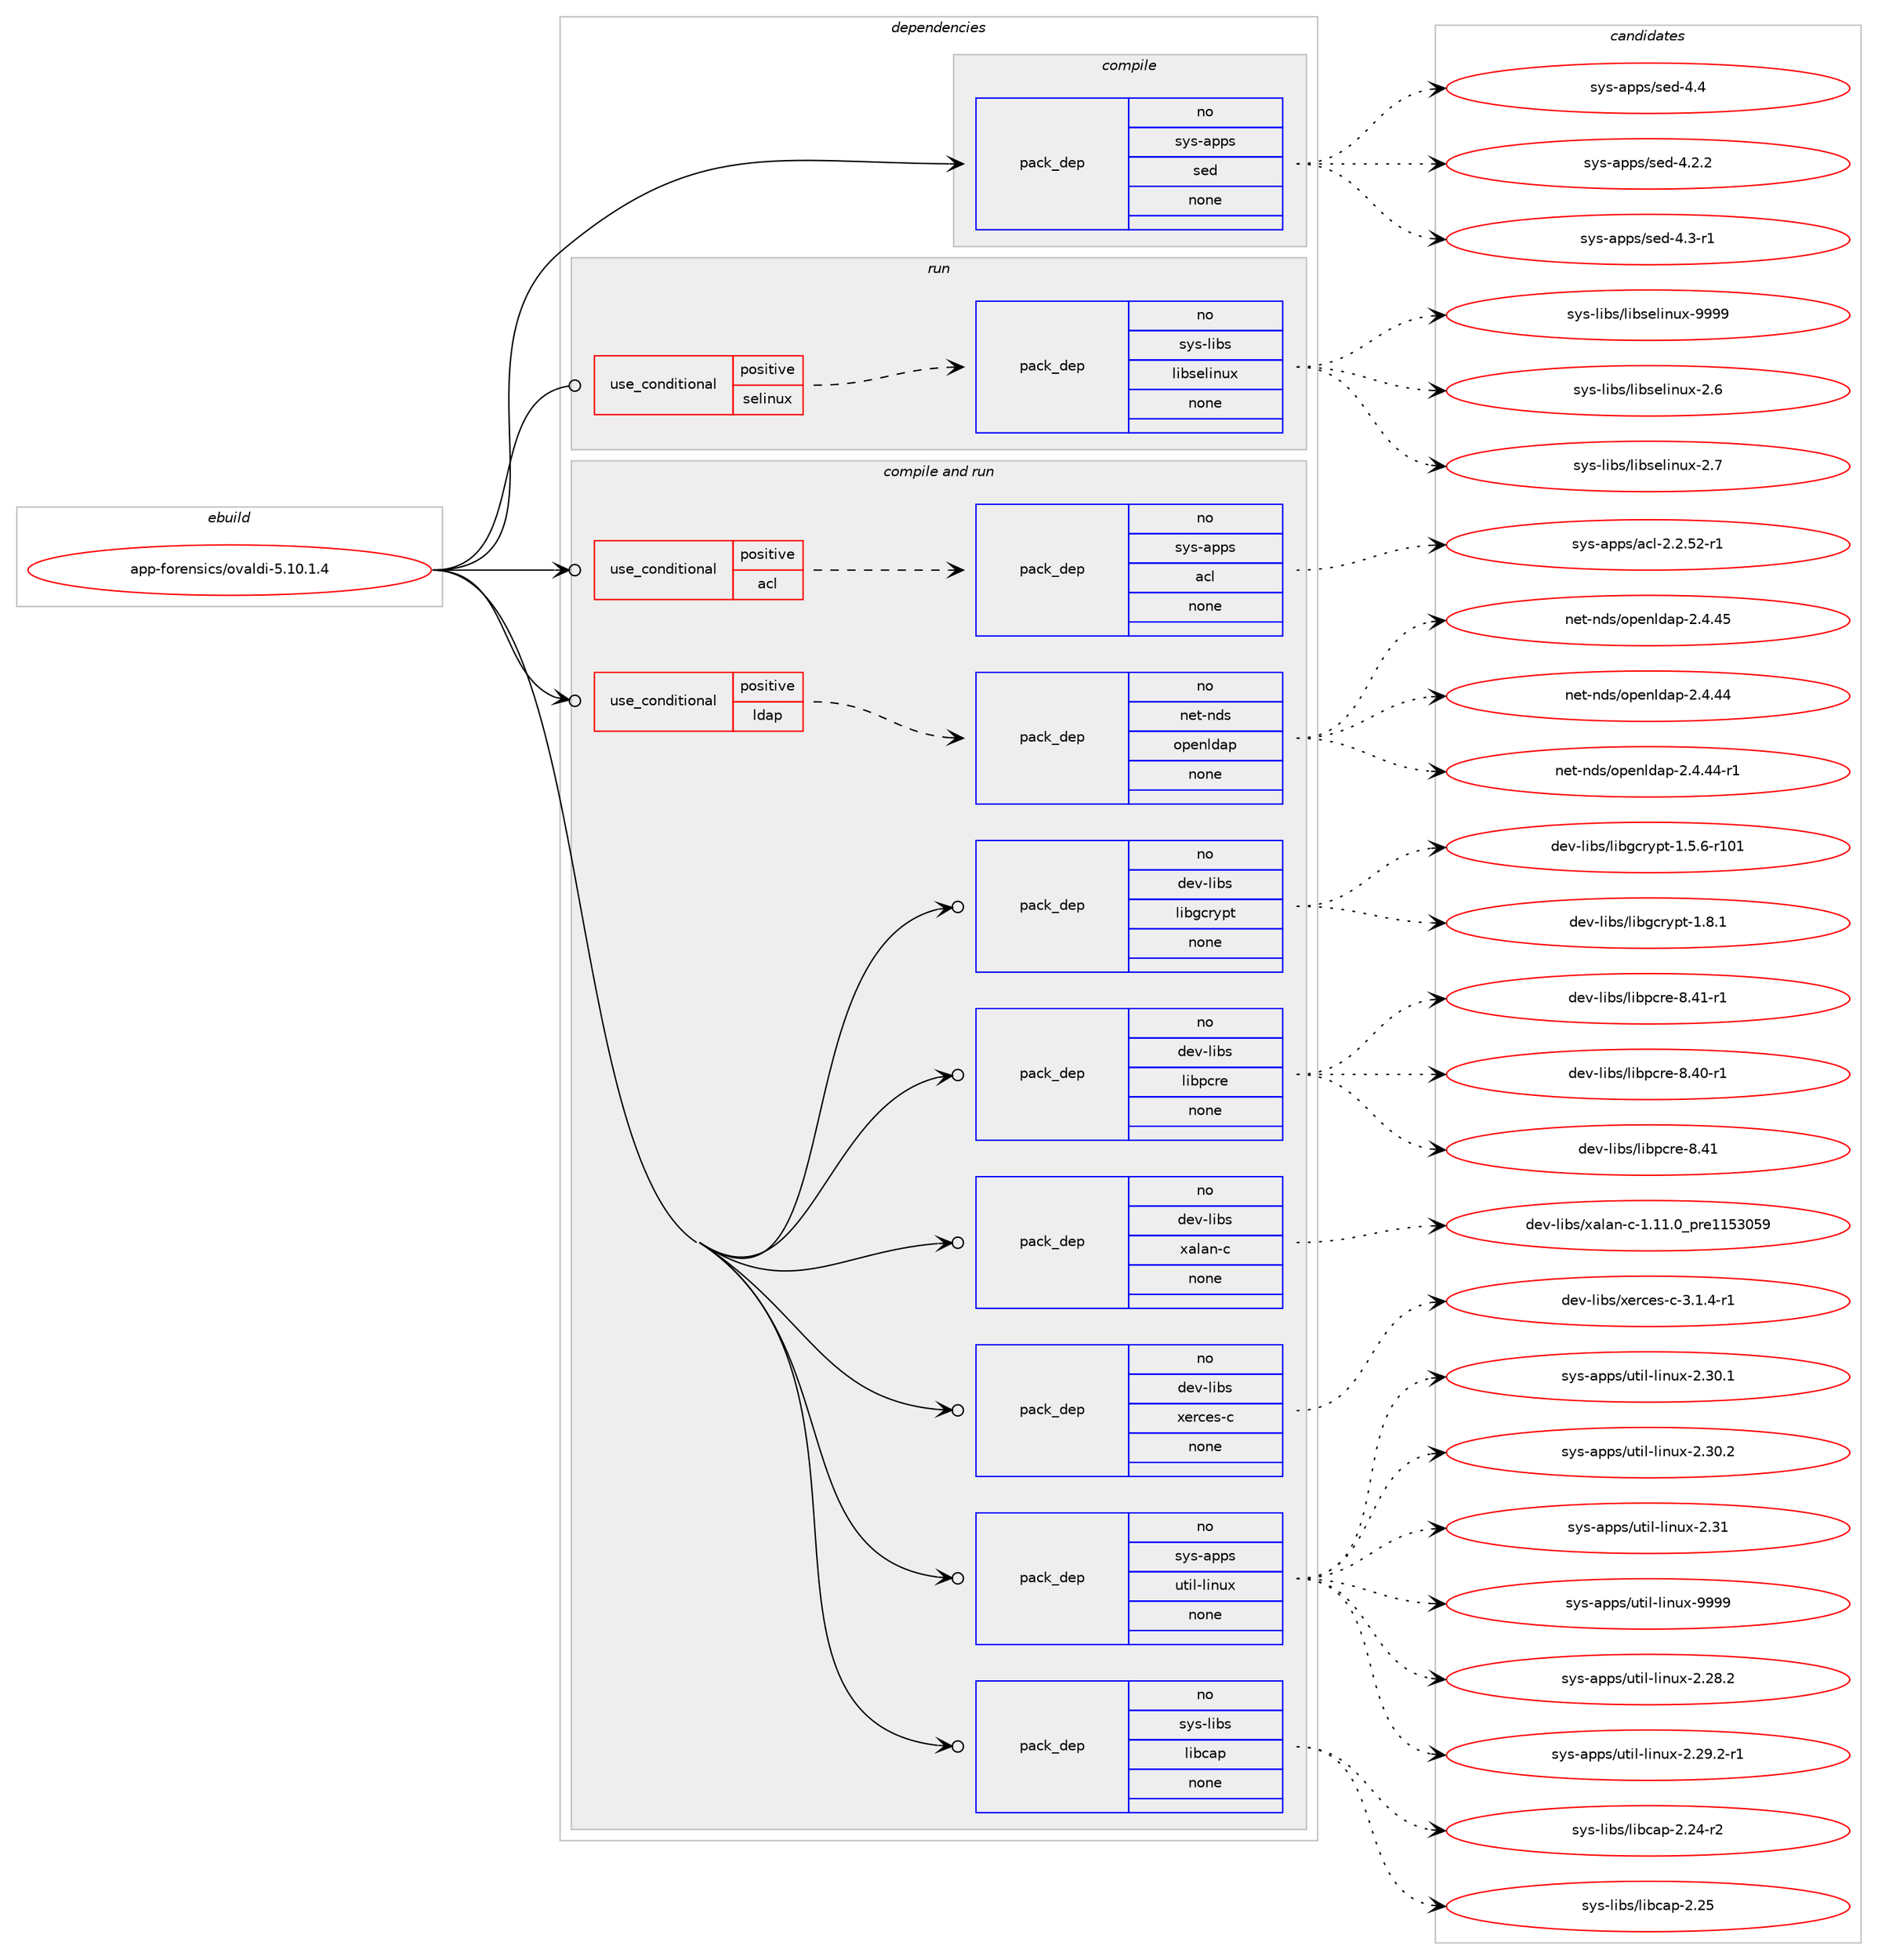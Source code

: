 digraph prolog {

# *************
# Graph options
# *************

newrank=true;
concentrate=true;
compound=true;
graph [rankdir=LR,fontname=Helvetica,fontsize=10,ranksep=1.5];#, ranksep=2.5, nodesep=0.2];
edge  [arrowhead=vee];
node  [fontname=Helvetica,fontsize=10];

# **********
# The ebuild
# **********

subgraph cluster_leftcol {
color=gray;
rank=same;
label=<<i>ebuild</i>>;
id [label="app-forensics/ovaldi-5.10.1.4", color=red, width=4, href="../app-forensics/ovaldi-5.10.1.4.svg"];
}

# ****************
# The dependencies
# ****************

subgraph cluster_midcol {
color=gray;
label=<<i>dependencies</i>>;
subgraph cluster_compile {
fillcolor="#eeeeee";
style=filled;
label=<<i>compile</i>>;
subgraph pack28789 {
dependency40979 [label=<<TABLE BORDER="0" CELLBORDER="1" CELLSPACING="0" CELLPADDING="4" WIDTH="220"><TR><TD ROWSPAN="6" CELLPADDING="30">pack_dep</TD></TR><TR><TD WIDTH="110">no</TD></TR><TR><TD>sys-apps</TD></TR><TR><TD>sed</TD></TR><TR><TD>none</TD></TR><TR><TD></TD></TR></TABLE>>, shape=none, color=blue];
}
id:e -> dependency40979:w [weight=20,style="solid",arrowhead="vee"];
}
subgraph cluster_compileandrun {
fillcolor="#eeeeee";
style=filled;
label=<<i>compile and run</i>>;
subgraph cond11556 {
dependency40980 [label=<<TABLE BORDER="0" CELLBORDER="1" CELLSPACING="0" CELLPADDING="4"><TR><TD ROWSPAN="3" CELLPADDING="10">use_conditional</TD></TR><TR><TD>positive</TD></TR><TR><TD>acl</TD></TR></TABLE>>, shape=none, color=red];
subgraph pack28790 {
dependency40981 [label=<<TABLE BORDER="0" CELLBORDER="1" CELLSPACING="0" CELLPADDING="4" WIDTH="220"><TR><TD ROWSPAN="6" CELLPADDING="30">pack_dep</TD></TR><TR><TD WIDTH="110">no</TD></TR><TR><TD>sys-apps</TD></TR><TR><TD>acl</TD></TR><TR><TD>none</TD></TR><TR><TD></TD></TR></TABLE>>, shape=none, color=blue];
}
dependency40980:e -> dependency40981:w [weight=20,style="dashed",arrowhead="vee"];
}
id:e -> dependency40980:w [weight=20,style="solid",arrowhead="odotvee"];
subgraph cond11557 {
dependency40982 [label=<<TABLE BORDER="0" CELLBORDER="1" CELLSPACING="0" CELLPADDING="4"><TR><TD ROWSPAN="3" CELLPADDING="10">use_conditional</TD></TR><TR><TD>positive</TD></TR><TR><TD>ldap</TD></TR></TABLE>>, shape=none, color=red];
subgraph pack28791 {
dependency40983 [label=<<TABLE BORDER="0" CELLBORDER="1" CELLSPACING="0" CELLPADDING="4" WIDTH="220"><TR><TD ROWSPAN="6" CELLPADDING="30">pack_dep</TD></TR><TR><TD WIDTH="110">no</TD></TR><TR><TD>net-nds</TD></TR><TR><TD>openldap</TD></TR><TR><TD>none</TD></TR><TR><TD></TD></TR></TABLE>>, shape=none, color=blue];
}
dependency40982:e -> dependency40983:w [weight=20,style="dashed",arrowhead="vee"];
}
id:e -> dependency40982:w [weight=20,style="solid",arrowhead="odotvee"];
subgraph pack28792 {
dependency40984 [label=<<TABLE BORDER="0" CELLBORDER="1" CELLSPACING="0" CELLPADDING="4" WIDTH="220"><TR><TD ROWSPAN="6" CELLPADDING="30">pack_dep</TD></TR><TR><TD WIDTH="110">no</TD></TR><TR><TD>dev-libs</TD></TR><TR><TD>libgcrypt</TD></TR><TR><TD>none</TD></TR><TR><TD></TD></TR></TABLE>>, shape=none, color=blue];
}
id:e -> dependency40984:w [weight=20,style="solid",arrowhead="odotvee"];
subgraph pack28793 {
dependency40985 [label=<<TABLE BORDER="0" CELLBORDER="1" CELLSPACING="0" CELLPADDING="4" WIDTH="220"><TR><TD ROWSPAN="6" CELLPADDING="30">pack_dep</TD></TR><TR><TD WIDTH="110">no</TD></TR><TR><TD>dev-libs</TD></TR><TR><TD>libpcre</TD></TR><TR><TD>none</TD></TR><TR><TD></TD></TR></TABLE>>, shape=none, color=blue];
}
id:e -> dependency40985:w [weight=20,style="solid",arrowhead="odotvee"];
subgraph pack28794 {
dependency40986 [label=<<TABLE BORDER="0" CELLBORDER="1" CELLSPACING="0" CELLPADDING="4" WIDTH="220"><TR><TD ROWSPAN="6" CELLPADDING="30">pack_dep</TD></TR><TR><TD WIDTH="110">no</TD></TR><TR><TD>dev-libs</TD></TR><TR><TD>xalan-c</TD></TR><TR><TD>none</TD></TR><TR><TD></TD></TR></TABLE>>, shape=none, color=blue];
}
id:e -> dependency40986:w [weight=20,style="solid",arrowhead="odotvee"];
subgraph pack28795 {
dependency40987 [label=<<TABLE BORDER="0" CELLBORDER="1" CELLSPACING="0" CELLPADDING="4" WIDTH="220"><TR><TD ROWSPAN="6" CELLPADDING="30">pack_dep</TD></TR><TR><TD WIDTH="110">no</TD></TR><TR><TD>dev-libs</TD></TR><TR><TD>xerces-c</TD></TR><TR><TD>none</TD></TR><TR><TD></TD></TR></TABLE>>, shape=none, color=blue];
}
id:e -> dependency40987:w [weight=20,style="solid",arrowhead="odotvee"];
subgraph pack28796 {
dependency40988 [label=<<TABLE BORDER="0" CELLBORDER="1" CELLSPACING="0" CELLPADDING="4" WIDTH="220"><TR><TD ROWSPAN="6" CELLPADDING="30">pack_dep</TD></TR><TR><TD WIDTH="110">no</TD></TR><TR><TD>sys-apps</TD></TR><TR><TD>util-linux</TD></TR><TR><TD>none</TD></TR><TR><TD></TD></TR></TABLE>>, shape=none, color=blue];
}
id:e -> dependency40988:w [weight=20,style="solid",arrowhead="odotvee"];
subgraph pack28797 {
dependency40989 [label=<<TABLE BORDER="0" CELLBORDER="1" CELLSPACING="0" CELLPADDING="4" WIDTH="220"><TR><TD ROWSPAN="6" CELLPADDING="30">pack_dep</TD></TR><TR><TD WIDTH="110">no</TD></TR><TR><TD>sys-libs</TD></TR><TR><TD>libcap</TD></TR><TR><TD>none</TD></TR><TR><TD></TD></TR></TABLE>>, shape=none, color=blue];
}
id:e -> dependency40989:w [weight=20,style="solid",arrowhead="odotvee"];
}
subgraph cluster_run {
fillcolor="#eeeeee";
style=filled;
label=<<i>run</i>>;
subgraph cond11558 {
dependency40990 [label=<<TABLE BORDER="0" CELLBORDER="1" CELLSPACING="0" CELLPADDING="4"><TR><TD ROWSPAN="3" CELLPADDING="10">use_conditional</TD></TR><TR><TD>positive</TD></TR><TR><TD>selinux</TD></TR></TABLE>>, shape=none, color=red];
subgraph pack28798 {
dependency40991 [label=<<TABLE BORDER="0" CELLBORDER="1" CELLSPACING="0" CELLPADDING="4" WIDTH="220"><TR><TD ROWSPAN="6" CELLPADDING="30">pack_dep</TD></TR><TR><TD WIDTH="110">no</TD></TR><TR><TD>sys-libs</TD></TR><TR><TD>libselinux</TD></TR><TR><TD>none</TD></TR><TR><TD></TD></TR></TABLE>>, shape=none, color=blue];
}
dependency40990:e -> dependency40991:w [weight=20,style="dashed",arrowhead="vee"];
}
id:e -> dependency40990:w [weight=20,style="solid",arrowhead="odot"];
}
}

# **************
# The candidates
# **************

subgraph cluster_choices {
rank=same;
color=gray;
label=<<i>candidates</i>>;

subgraph choice28789 {
color=black;
nodesep=1;
choice115121115459711211211547115101100455246504650 [label="sys-apps/sed-4.2.2", color=red, width=4,href="../sys-apps/sed-4.2.2.svg"];
choice115121115459711211211547115101100455246514511449 [label="sys-apps/sed-4.3-r1", color=red, width=4,href="../sys-apps/sed-4.3-r1.svg"];
choice11512111545971121121154711510110045524652 [label="sys-apps/sed-4.4", color=red, width=4,href="../sys-apps/sed-4.4.svg"];
dependency40979:e -> choice115121115459711211211547115101100455246504650:w [style=dotted,weight="100"];
dependency40979:e -> choice115121115459711211211547115101100455246514511449:w [style=dotted,weight="100"];
dependency40979:e -> choice11512111545971121121154711510110045524652:w [style=dotted,weight="100"];
}
subgraph choice28790 {
color=black;
nodesep=1;
choice1151211154597112112115479799108455046504653504511449 [label="sys-apps/acl-2.2.52-r1", color=red, width=4,href="../sys-apps/acl-2.2.52-r1.svg"];
dependency40981:e -> choice1151211154597112112115479799108455046504653504511449:w [style=dotted,weight="100"];
}
subgraph choice28791 {
color=black;
nodesep=1;
choice11010111645110100115471111121011101081009711245504652465252 [label="net-nds/openldap-2.4.44", color=red, width=4,href="../net-nds/openldap-2.4.44.svg"];
choice110101116451101001154711111210111010810097112455046524652524511449 [label="net-nds/openldap-2.4.44-r1", color=red, width=4,href="../net-nds/openldap-2.4.44-r1.svg"];
choice11010111645110100115471111121011101081009711245504652465253 [label="net-nds/openldap-2.4.45", color=red, width=4,href="../net-nds/openldap-2.4.45.svg"];
dependency40983:e -> choice11010111645110100115471111121011101081009711245504652465252:w [style=dotted,weight="100"];
dependency40983:e -> choice110101116451101001154711111210111010810097112455046524652524511449:w [style=dotted,weight="100"];
dependency40983:e -> choice11010111645110100115471111121011101081009711245504652465253:w [style=dotted,weight="100"];
}
subgraph choice28792 {
color=black;
nodesep=1;
choice100101118451081059811547108105981039911412111211645494653465445114494849 [label="dev-libs/libgcrypt-1.5.6-r101", color=red, width=4,href="../dev-libs/libgcrypt-1.5.6-r101.svg"];
choice1001011184510810598115471081059810399114121112116454946564649 [label="dev-libs/libgcrypt-1.8.1", color=red, width=4,href="../dev-libs/libgcrypt-1.8.1.svg"];
dependency40984:e -> choice100101118451081059811547108105981039911412111211645494653465445114494849:w [style=dotted,weight="100"];
dependency40984:e -> choice1001011184510810598115471081059810399114121112116454946564649:w [style=dotted,weight="100"];
}
subgraph choice28793 {
color=black;
nodesep=1;
choice100101118451081059811547108105981129911410145564652484511449 [label="dev-libs/libpcre-8.40-r1", color=red, width=4,href="../dev-libs/libpcre-8.40-r1.svg"];
choice10010111845108105981154710810598112991141014556465249 [label="dev-libs/libpcre-8.41", color=red, width=4,href="../dev-libs/libpcre-8.41.svg"];
choice100101118451081059811547108105981129911410145564652494511449 [label="dev-libs/libpcre-8.41-r1", color=red, width=4,href="../dev-libs/libpcre-8.41-r1.svg"];
dependency40985:e -> choice100101118451081059811547108105981129911410145564652484511449:w [style=dotted,weight="100"];
dependency40985:e -> choice10010111845108105981154710810598112991141014556465249:w [style=dotted,weight="100"];
dependency40985:e -> choice100101118451081059811547108105981129911410145564652494511449:w [style=dotted,weight="100"];
}
subgraph choice28794 {
color=black;
nodesep=1;
choice10010111845108105981154712097108971104599454946494946489511211410149495351485357 [label="dev-libs/xalan-c-1.11.0_pre1153059", color=red, width=4,href="../dev-libs/xalan-c-1.11.0_pre1153059.svg"];
dependency40986:e -> choice10010111845108105981154712097108971104599454946494946489511211410149495351485357:w [style=dotted,weight="100"];
}
subgraph choice28795 {
color=black;
nodesep=1;
choice1001011184510810598115471201011149910111545994551464946524511449 [label="dev-libs/xerces-c-3.1.4-r1", color=red, width=4,href="../dev-libs/xerces-c-3.1.4-r1.svg"];
dependency40987:e -> choice1001011184510810598115471201011149910111545994551464946524511449:w [style=dotted,weight="100"];
}
subgraph choice28796 {
color=black;
nodesep=1;
choice1151211154597112112115471171161051084510810511011712045504650564650 [label="sys-apps/util-linux-2.28.2", color=red, width=4,href="../sys-apps/util-linux-2.28.2.svg"];
choice11512111545971121121154711711610510845108105110117120455046505746504511449 [label="sys-apps/util-linux-2.29.2-r1", color=red, width=4,href="../sys-apps/util-linux-2.29.2-r1.svg"];
choice1151211154597112112115471171161051084510810511011712045504651484649 [label="sys-apps/util-linux-2.30.1", color=red, width=4,href="../sys-apps/util-linux-2.30.1.svg"];
choice1151211154597112112115471171161051084510810511011712045504651484650 [label="sys-apps/util-linux-2.30.2", color=red, width=4,href="../sys-apps/util-linux-2.30.2.svg"];
choice115121115459711211211547117116105108451081051101171204550465149 [label="sys-apps/util-linux-2.31", color=red, width=4,href="../sys-apps/util-linux-2.31.svg"];
choice115121115459711211211547117116105108451081051101171204557575757 [label="sys-apps/util-linux-9999", color=red, width=4,href="../sys-apps/util-linux-9999.svg"];
dependency40988:e -> choice1151211154597112112115471171161051084510810511011712045504650564650:w [style=dotted,weight="100"];
dependency40988:e -> choice11512111545971121121154711711610510845108105110117120455046505746504511449:w [style=dotted,weight="100"];
dependency40988:e -> choice1151211154597112112115471171161051084510810511011712045504651484649:w [style=dotted,weight="100"];
dependency40988:e -> choice1151211154597112112115471171161051084510810511011712045504651484650:w [style=dotted,weight="100"];
dependency40988:e -> choice115121115459711211211547117116105108451081051101171204550465149:w [style=dotted,weight="100"];
dependency40988:e -> choice115121115459711211211547117116105108451081051101171204557575757:w [style=dotted,weight="100"];
}
subgraph choice28797 {
color=black;
nodesep=1;
choice11512111545108105981154710810598999711245504650524511450 [label="sys-libs/libcap-2.24-r2", color=red, width=4,href="../sys-libs/libcap-2.24-r2.svg"];
choice1151211154510810598115471081059899971124550465053 [label="sys-libs/libcap-2.25", color=red, width=4,href="../sys-libs/libcap-2.25.svg"];
dependency40989:e -> choice11512111545108105981154710810598999711245504650524511450:w [style=dotted,weight="100"];
dependency40989:e -> choice1151211154510810598115471081059899971124550465053:w [style=dotted,weight="100"];
}
subgraph choice28798 {
color=black;
nodesep=1;
choice1151211154510810598115471081059811510110810511011712045504654 [label="sys-libs/libselinux-2.6", color=red, width=4,href="../sys-libs/libselinux-2.6.svg"];
choice1151211154510810598115471081059811510110810511011712045504655 [label="sys-libs/libselinux-2.7", color=red, width=4,href="../sys-libs/libselinux-2.7.svg"];
choice115121115451081059811547108105981151011081051101171204557575757 [label="sys-libs/libselinux-9999", color=red, width=4,href="../sys-libs/libselinux-9999.svg"];
dependency40991:e -> choice1151211154510810598115471081059811510110810511011712045504654:w [style=dotted,weight="100"];
dependency40991:e -> choice1151211154510810598115471081059811510110810511011712045504655:w [style=dotted,weight="100"];
dependency40991:e -> choice115121115451081059811547108105981151011081051101171204557575757:w [style=dotted,weight="100"];
}
}

}
